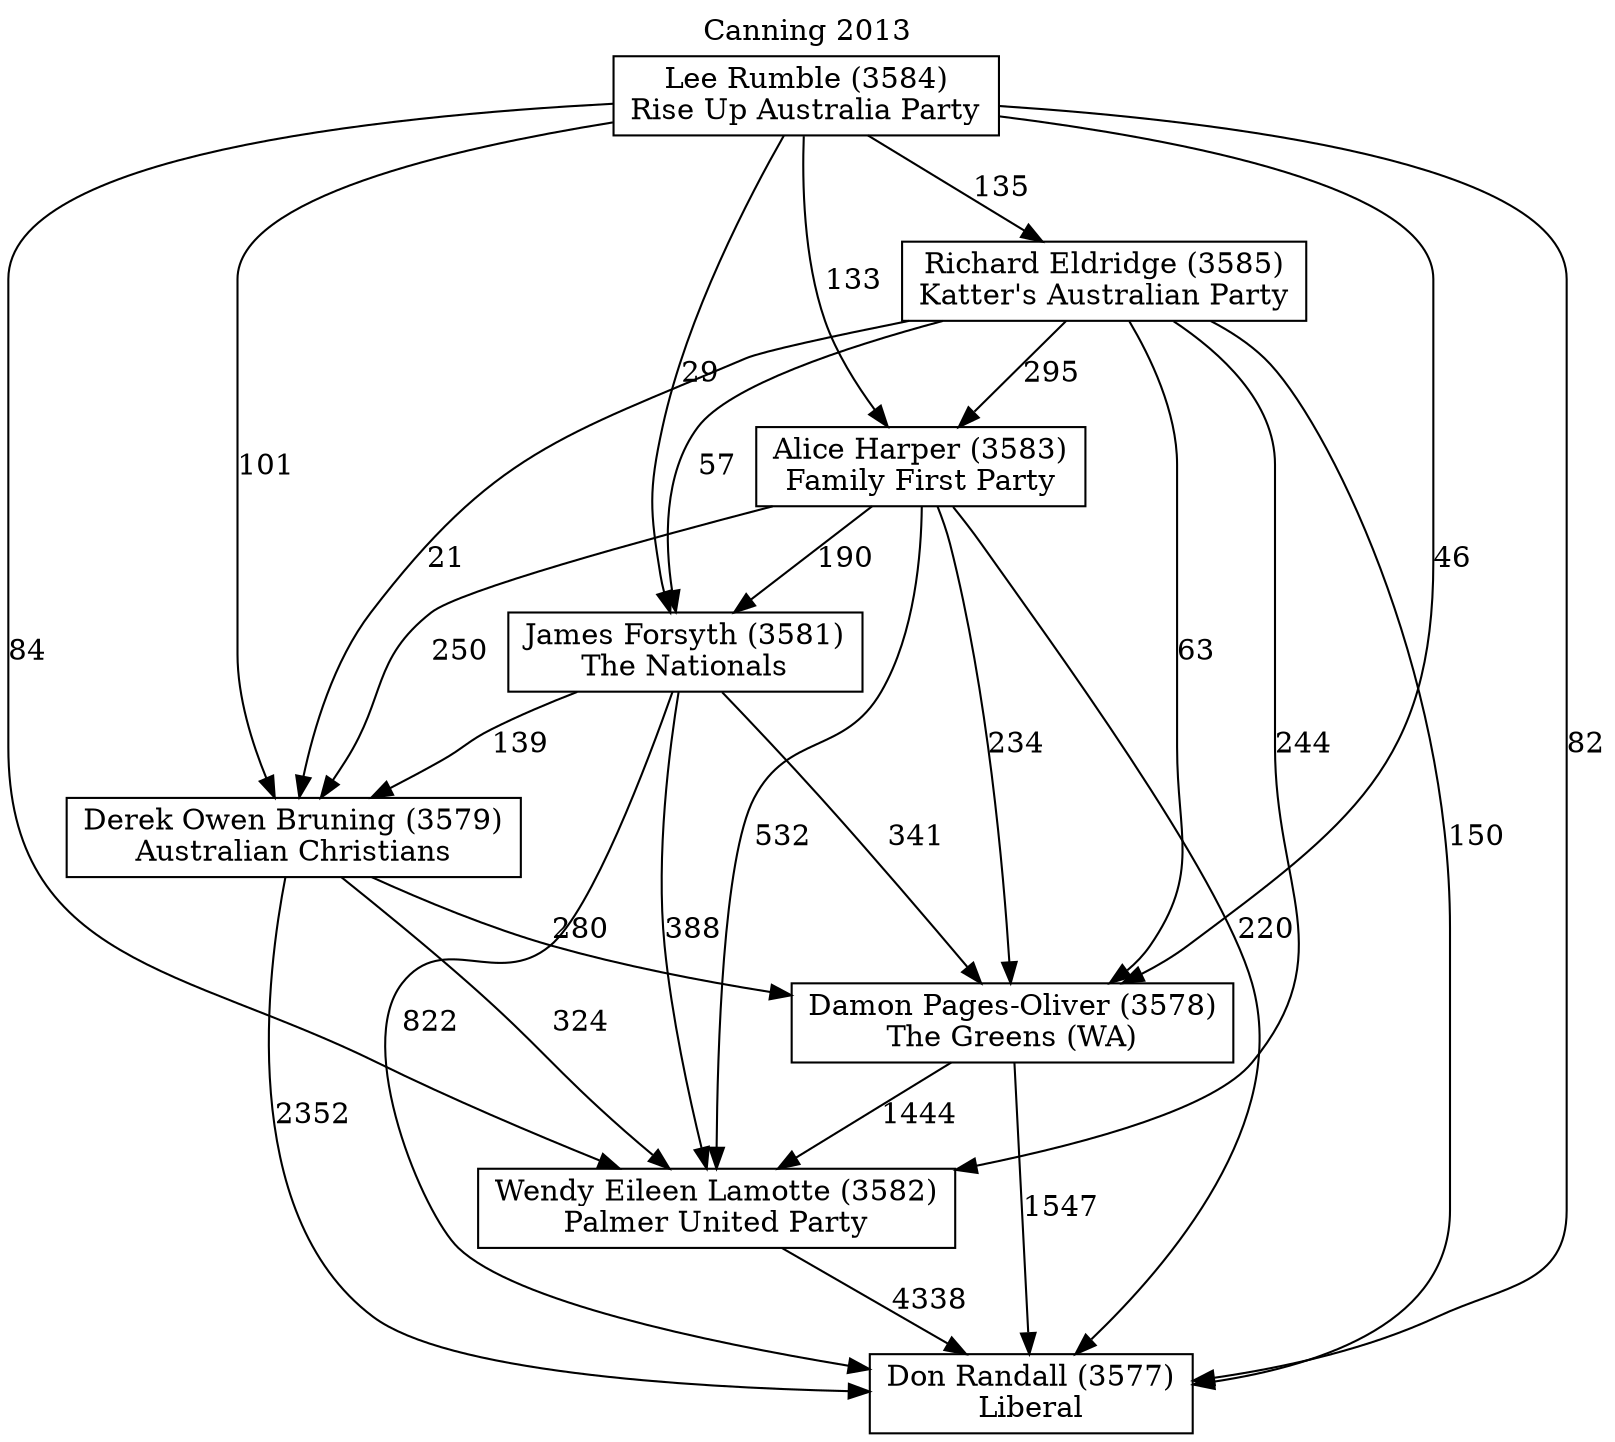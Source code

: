 // House preference flow
digraph "Don Randall (3577)_Canning_2013" {
	graph [label="Canning 2013" labelloc=t mclimit=10]
	node [shape=box]
	"Don Randall (3577)" [label="Don Randall (3577)
Liberal"]
	"Wendy Eileen Lamotte (3582)" [label="Wendy Eileen Lamotte (3582)
Palmer United Party"]
	"Damon Pages-Oliver (3578)" [label="Damon Pages-Oliver (3578)
The Greens (WA)"]
	"Derek Owen Bruning (3579)" [label="Derek Owen Bruning (3579)
Australian Christians"]
	"James Forsyth (3581)" [label="James Forsyth (3581)
The Nationals"]
	"Alice Harper (3583)" [label="Alice Harper (3583)
Family First Party"]
	"Richard Eldridge (3585)" [label="Richard Eldridge (3585)
Katter's Australian Party"]
	"Lee Rumble (3584)" [label="Lee Rumble (3584)
Rise Up Australia Party"]
	"Wendy Eileen Lamotte (3582)" -> "Don Randall (3577)" [label=4338]
	"Damon Pages-Oliver (3578)" -> "Wendy Eileen Lamotte (3582)" [label=1444]
	"Derek Owen Bruning (3579)" -> "Damon Pages-Oliver (3578)" [label=280]
	"James Forsyth (3581)" -> "Derek Owen Bruning (3579)" [label=139]
	"Alice Harper (3583)" -> "James Forsyth (3581)" [label=190]
	"Richard Eldridge (3585)" -> "Alice Harper (3583)" [label=295]
	"Lee Rumble (3584)" -> "Richard Eldridge (3585)" [label=135]
	"Damon Pages-Oliver (3578)" -> "Don Randall (3577)" [label=1547]
	"Derek Owen Bruning (3579)" -> "Don Randall (3577)" [label=2352]
	"James Forsyth (3581)" -> "Don Randall (3577)" [label=822]
	"Alice Harper (3583)" -> "Don Randall (3577)" [label=220]
	"Richard Eldridge (3585)" -> "Don Randall (3577)" [label=150]
	"Lee Rumble (3584)" -> "Don Randall (3577)" [label=82]
	"Lee Rumble (3584)" -> "Alice Harper (3583)" [label=133]
	"Richard Eldridge (3585)" -> "James Forsyth (3581)" [label=57]
	"Lee Rumble (3584)" -> "James Forsyth (3581)" [label=29]
	"Alice Harper (3583)" -> "Derek Owen Bruning (3579)" [label=250]
	"Richard Eldridge (3585)" -> "Derek Owen Bruning (3579)" [label=21]
	"Lee Rumble (3584)" -> "Derek Owen Bruning (3579)" [label=101]
	"James Forsyth (3581)" -> "Damon Pages-Oliver (3578)" [label=341]
	"Alice Harper (3583)" -> "Damon Pages-Oliver (3578)" [label=234]
	"Richard Eldridge (3585)" -> "Damon Pages-Oliver (3578)" [label=63]
	"Lee Rumble (3584)" -> "Damon Pages-Oliver (3578)" [label=46]
	"Derek Owen Bruning (3579)" -> "Wendy Eileen Lamotte (3582)" [label=324]
	"James Forsyth (3581)" -> "Wendy Eileen Lamotte (3582)" [label=388]
	"Alice Harper (3583)" -> "Wendy Eileen Lamotte (3582)" [label=532]
	"Richard Eldridge (3585)" -> "Wendy Eileen Lamotte (3582)" [label=244]
	"Lee Rumble (3584)" -> "Wendy Eileen Lamotte (3582)" [label=84]
}
